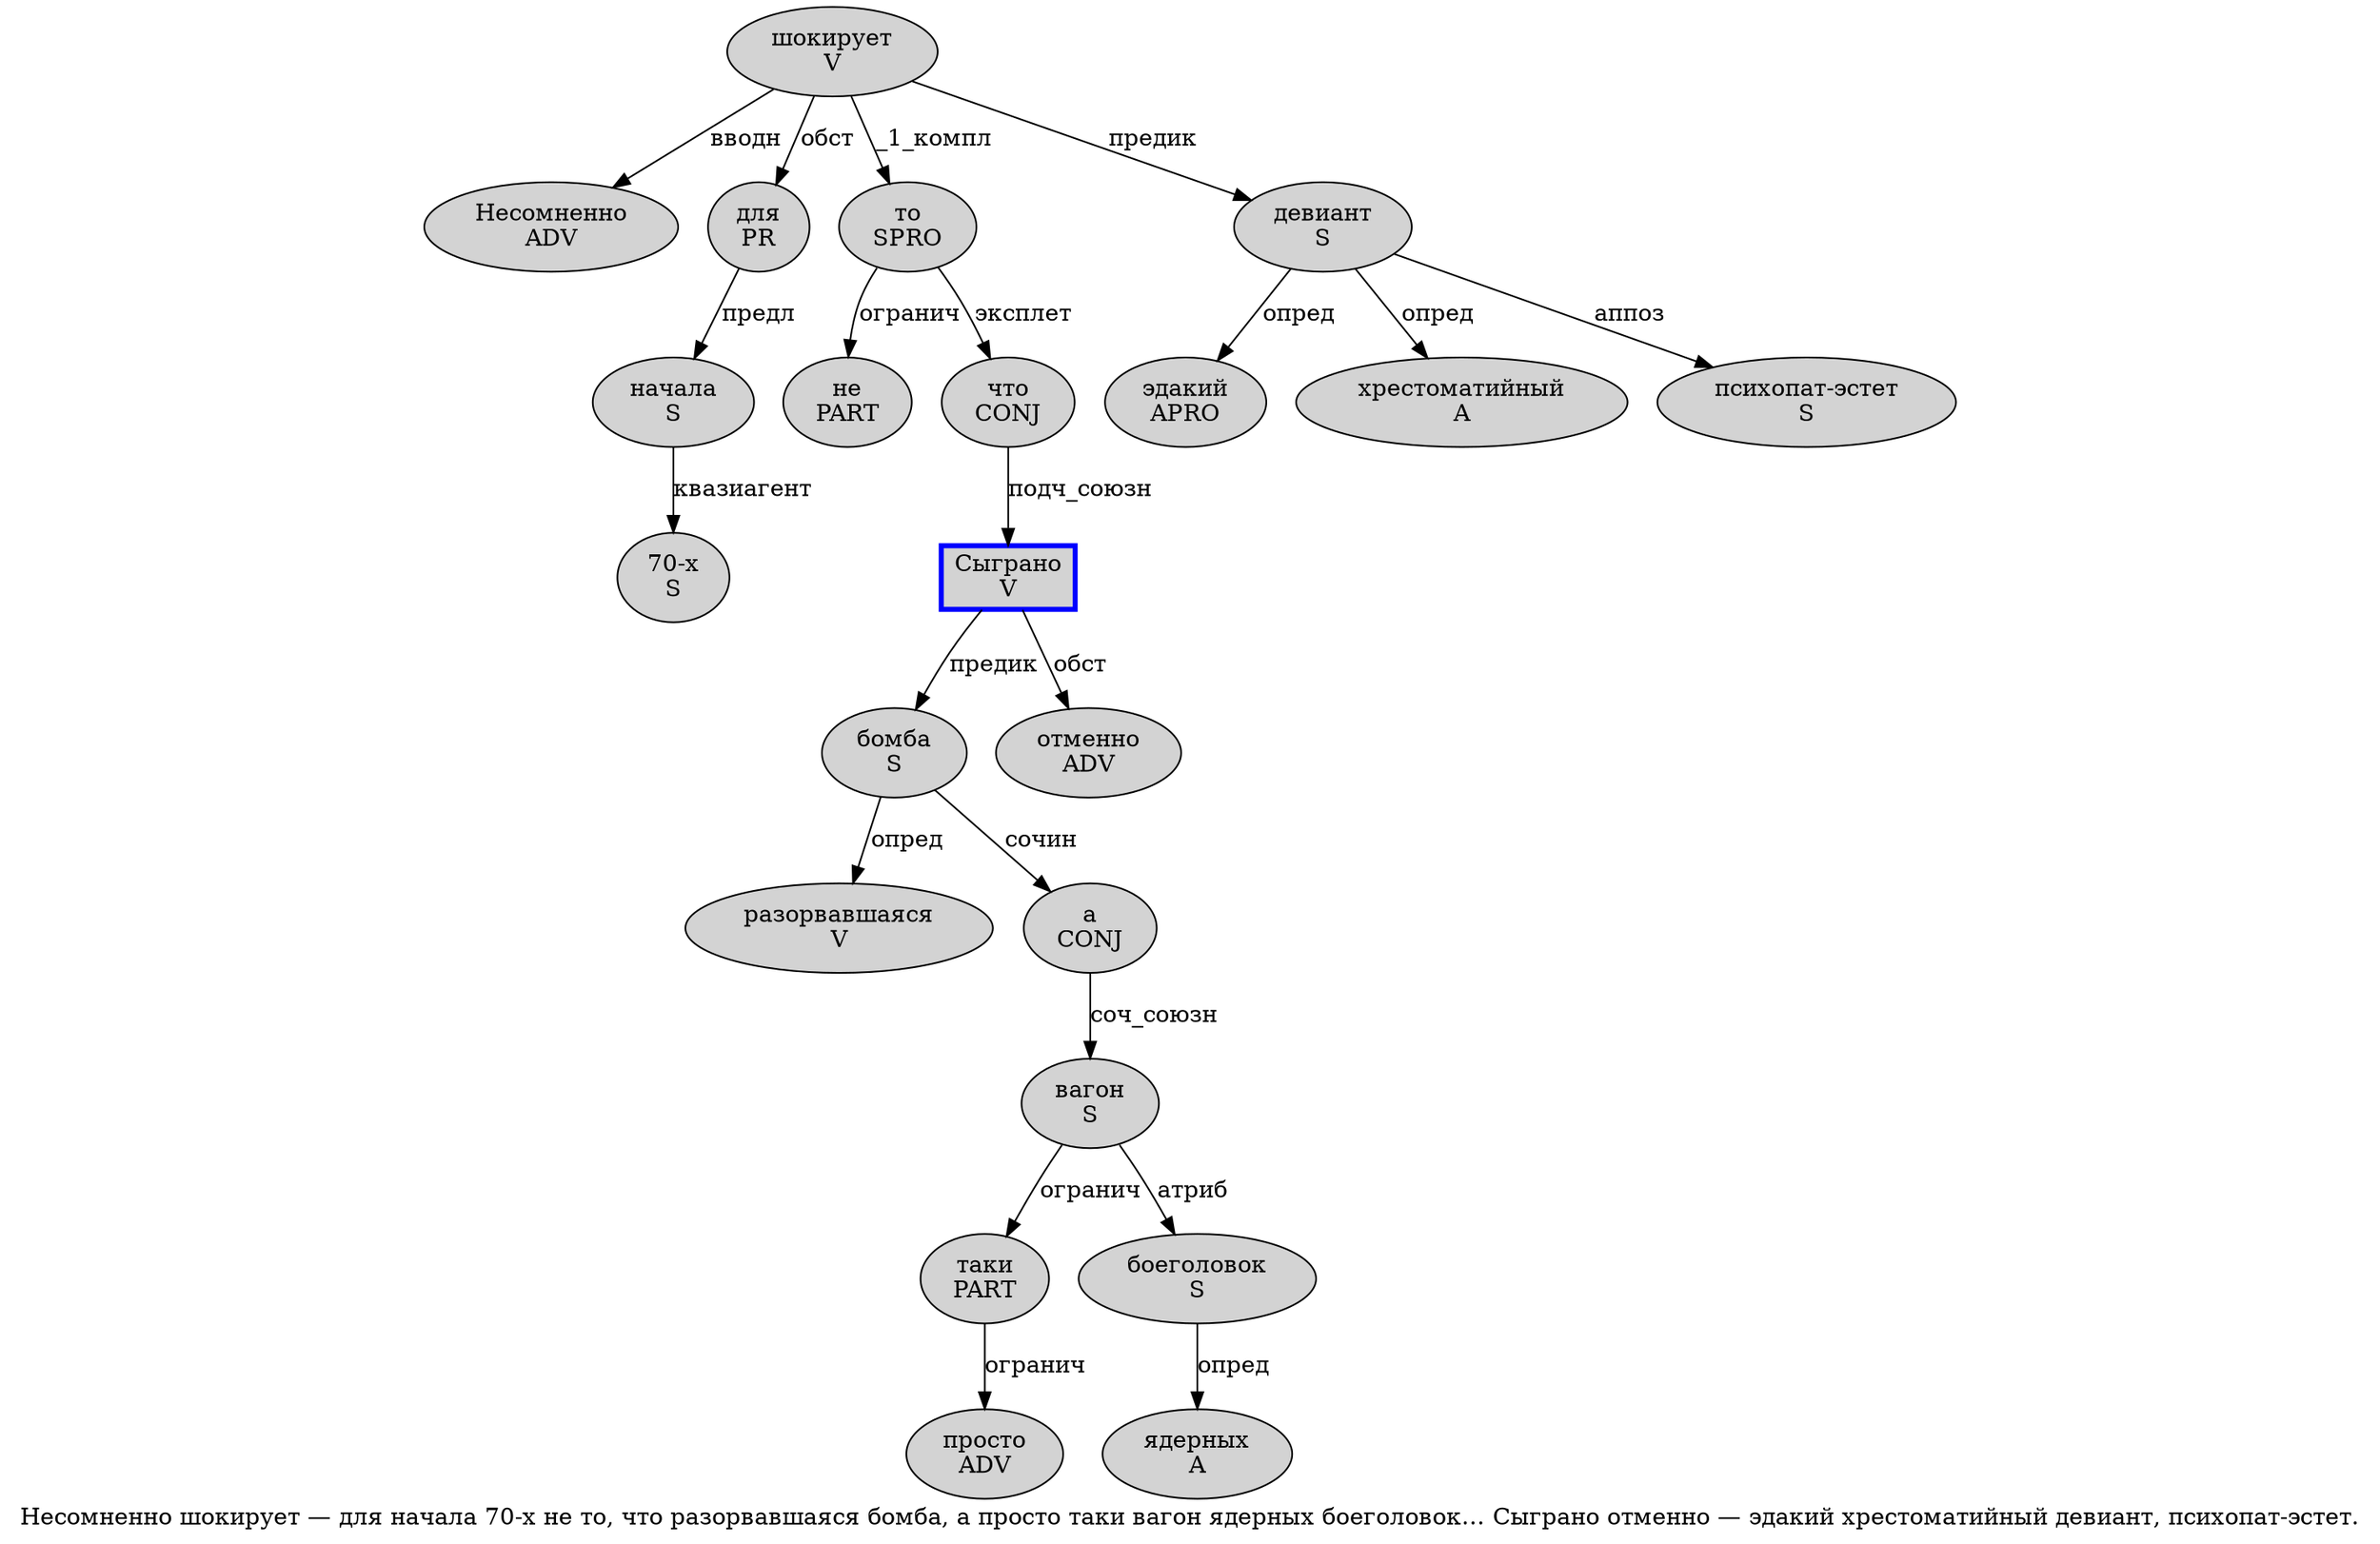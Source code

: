 digraph SENTENCE_3901 {
	graph [label="Несомненно шокирует — для начала 70-х не то, что разорвавшаяся бомба, а просто таки вагон ядерных боеголовок… Сыграно отменно — эдакий хрестоматийный девиант, психопат-эстет."]
	node [style=filled]
		0 [label="Несомненно
ADV" color="" fillcolor=lightgray penwidth=1 shape=ellipse]
		1 [label="шокирует
V" color="" fillcolor=lightgray penwidth=1 shape=ellipse]
		3 [label="для
PR" color="" fillcolor=lightgray penwidth=1 shape=ellipse]
		4 [label="начала
S" color="" fillcolor=lightgray penwidth=1 shape=ellipse]
		5 [label="70-х
S" color="" fillcolor=lightgray penwidth=1 shape=ellipse]
		6 [label="не
PART" color="" fillcolor=lightgray penwidth=1 shape=ellipse]
		7 [label="то
SPRO" color="" fillcolor=lightgray penwidth=1 shape=ellipse]
		9 [label="что
CONJ" color="" fillcolor=lightgray penwidth=1 shape=ellipse]
		10 [label="разорвавшаяся
V" color="" fillcolor=lightgray penwidth=1 shape=ellipse]
		11 [label="бомба
S" color="" fillcolor=lightgray penwidth=1 shape=ellipse]
		13 [label="а
CONJ" color="" fillcolor=lightgray penwidth=1 shape=ellipse]
		14 [label="просто
ADV" color="" fillcolor=lightgray penwidth=1 shape=ellipse]
		15 [label="таки
PART" color="" fillcolor=lightgray penwidth=1 shape=ellipse]
		16 [label="вагон
S" color="" fillcolor=lightgray penwidth=1 shape=ellipse]
		17 [label="ядерных
A" color="" fillcolor=lightgray penwidth=1 shape=ellipse]
		18 [label="боеголовок
S" color="" fillcolor=lightgray penwidth=1 shape=ellipse]
		20 [label="Сыграно
V" color=blue fillcolor=lightgray penwidth=3 shape=box]
		21 [label="отменно
ADV" color="" fillcolor=lightgray penwidth=1 shape=ellipse]
		23 [label="эдакий
APRO" color="" fillcolor=lightgray penwidth=1 shape=ellipse]
		24 [label="хрестоматийный
A" color="" fillcolor=lightgray penwidth=1 shape=ellipse]
		25 [label="девиант
S" color="" fillcolor=lightgray penwidth=1 shape=ellipse]
		27 [label="психопат-эстет
S" color="" fillcolor=lightgray penwidth=1 shape=ellipse]
			16 -> 15 [label="огранич"]
			16 -> 18 [label="атриб"]
			25 -> 23 [label="опред"]
			25 -> 24 [label="опред"]
			25 -> 27 [label="аппоз"]
			18 -> 17 [label="опред"]
			9 -> 20 [label="подч_союзн"]
			20 -> 11 [label="предик"]
			20 -> 21 [label="обст"]
			11 -> 10 [label="опред"]
			11 -> 13 [label="сочин"]
			3 -> 4 [label="предл"]
			13 -> 16 [label="соч_союзн"]
			4 -> 5 [label="квазиагент"]
			1 -> 0 [label="вводн"]
			1 -> 3 [label="обст"]
			1 -> 7 [label="_1_компл"]
			1 -> 25 [label="предик"]
			15 -> 14 [label="огранич"]
			7 -> 6 [label="огранич"]
			7 -> 9 [label="эксплет"]
}